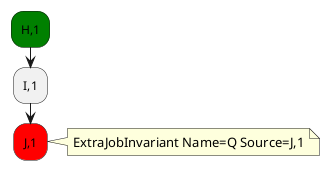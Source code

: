 /'

Tutorial - Extra Job Invariant Source Definition
  
'/

@startuml 
      #green:H,1;
      :I,1;
      #red:J,1;
      note right 
        ExtraJobInvariant Name=Q Source=J,1
      end note
      
@enduml